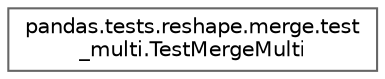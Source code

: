 digraph "Graphical Class Hierarchy"
{
 // LATEX_PDF_SIZE
  bgcolor="transparent";
  edge [fontname=Helvetica,fontsize=10,labelfontname=Helvetica,labelfontsize=10];
  node [fontname=Helvetica,fontsize=10,shape=box,height=0.2,width=0.4];
  rankdir="LR";
  Node0 [id="Node000000",label="pandas.tests.reshape.merge.test\l_multi.TestMergeMulti",height=0.2,width=0.4,color="grey40", fillcolor="white", style="filled",URL="$dc/dda/classpandas_1_1tests_1_1reshape_1_1merge_1_1test__multi_1_1TestMergeMulti.html",tooltip=" "];
}
